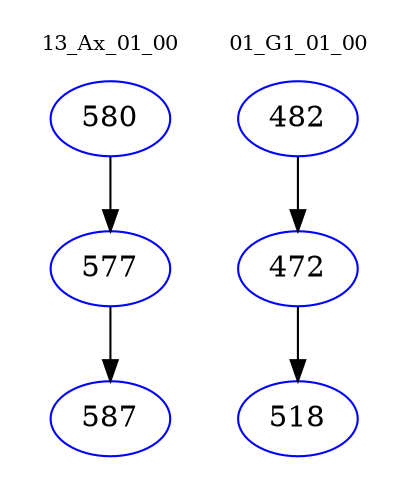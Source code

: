 digraph{
subgraph cluster_0 {
color = white
label = "13_Ax_01_00";
fontsize=10;
T0_580 [label="580", color="blue"]
T0_580 -> T0_577 [color="black"]
T0_577 [label="577", color="blue"]
T0_577 -> T0_587 [color="black"]
T0_587 [label="587", color="blue"]
}
subgraph cluster_1 {
color = white
label = "01_G1_01_00";
fontsize=10;
T1_482 [label="482", color="blue"]
T1_482 -> T1_472 [color="black"]
T1_472 [label="472", color="blue"]
T1_472 -> T1_518 [color="black"]
T1_518 [label="518", color="blue"]
}
}
